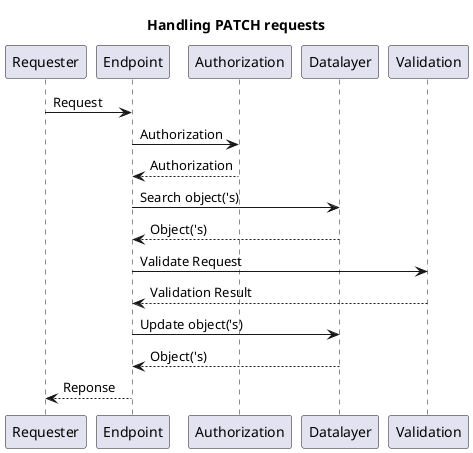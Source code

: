 @startuml
title: Handling PATCH requests
Requester -> Endpoint: Request
Endpoint -> Authorization  : Authorization
Authorization --> Endpoint  : Authorization
Endpoint -> Datalayer : Search object('s)
Datalayer --> Endpoint: Object('s)
Endpoint -> Validation : Validate Request
Validation --> Endpoint: Validation Result
Endpoint -> Datalayer : Update object('s)
Datalayer --> Endpoint: Object('s)
Endpoint --> Requester: Reponse
@enduml
